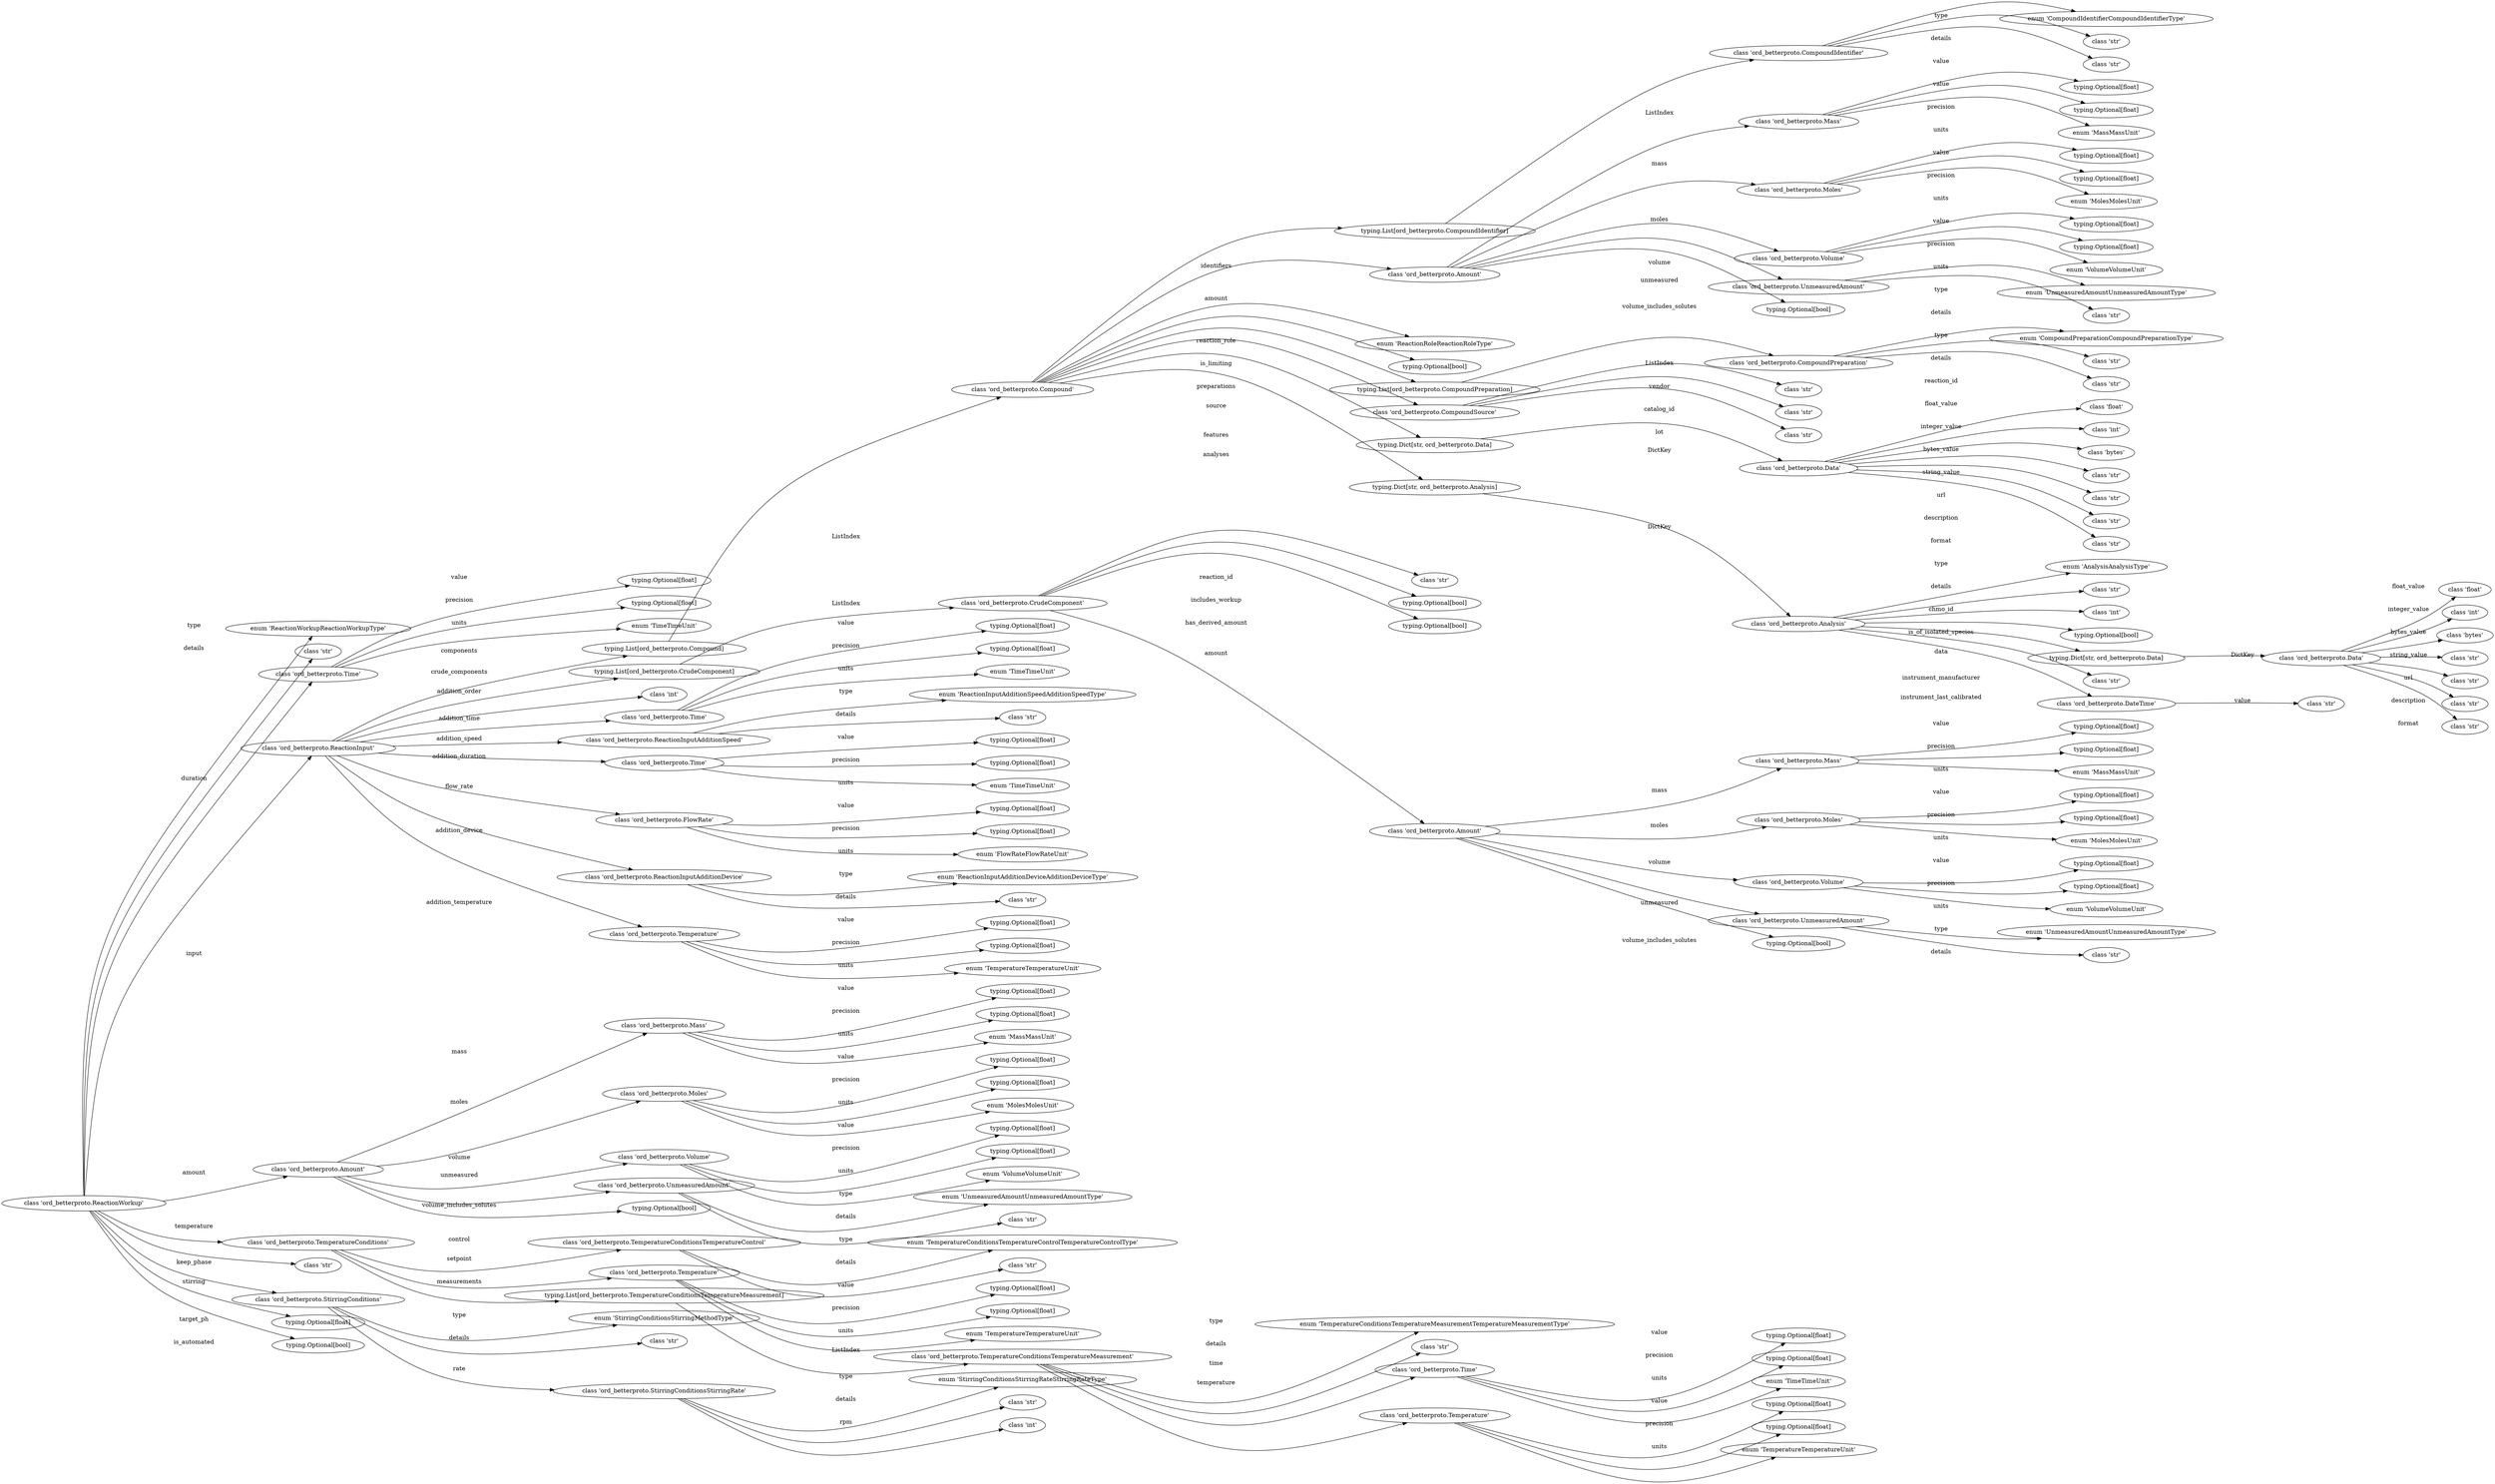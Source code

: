 strict digraph "" {
	graph [rankdir=LR,
		splines=curved
	];
	node [label="\N"];
	"<ROOT>"	[label=<class 'ord_betterproto.ReactionWorkup'>,
		node_class="<class 'ord_betterproto.ReactionWorkup'>",
		node_class_as_string="ord_betterproto.ReactionWorkup",
		node_class_toth="TypeOfTypeHint.OrdMessage",
		type_hint="<class 'ord_betterproto.ReactionWorkup'>"];
	"<ROOT>|type"	[label=<enum 'ReactionWorkupReactionWorkupType'>,
		node_class="<enum 'ReactionWorkupReactionWorkupType'>",
		node_class_as_string="ord_betterproto.ReactionWorkupReactionWorkupType",
		node_class_toth="TypeOfTypeHint.OrdEnum",
		type_hint="<enum 'ReactionWorkupReactionWorkupType'>"];
	"<ROOT>" -> "<ROOT>|type"	[label=type];
	"<ROOT>|details"	[label=<class 'str'>,
		node_class="<class 'str'>",
		node_class_as_string="builtins.str",
		node_class_toth="TypeOfTypeHint.BuiltinLiteral",
		type_hint="<class 'str'>"];
	"<ROOT>" -> "<ROOT>|details"	[label=details];
	"<ROOT>|duration"	[label=<class 'ord_betterproto.Time'>,
		node_class="<class 'ord_betterproto.Time'>",
		node_class_as_string="ord_betterproto.Time",
		node_class_toth="TypeOfTypeHint.OrdMessage",
		type_hint="<class 'ord_betterproto.Time'>"];
	"<ROOT>" -> "<ROOT>|duration"	[label=duration];
	"<ROOT>|input"	[label=<class 'ord_betterproto.ReactionInput'>,
		node_class="<class 'ord_betterproto.ReactionInput'>",
		node_class_as_string="ord_betterproto.ReactionInput",
		node_class_toth="TypeOfTypeHint.OrdMessage",
		type_hint="<class 'ord_betterproto.ReactionInput'>"];
	"<ROOT>" -> "<ROOT>|input"	[label=input];
	"<ROOT>|amount"	[label=<class 'ord_betterproto.Amount'>,
		node_class="<class 'ord_betterproto.Amount'>",
		node_class_as_string="ord_betterproto.Amount",
		node_class_toth="TypeOfTypeHint.OrdMessage",
		type_hint="<class 'ord_betterproto.Amount'>"];
	"<ROOT>" -> "<ROOT>|amount"	[label=amount];
	"<ROOT>|temperature"	[label=<class 'ord_betterproto.TemperatureConditions'>,
		node_class="<class 'ord_betterproto.TemperatureConditions'>",
		node_class_as_string="ord_betterproto.TemperatureConditions",
		node_class_toth="TypeOfTypeHint.OrdMessage",
		type_hint="<class 'ord_betterproto.TemperatureConditions'>"];
	"<ROOT>" -> "<ROOT>|temperature"	[label=temperature];
	"<ROOT>|keep_phase"	[label=<class 'str'>,
		node_class="<class 'str'>",
		node_class_as_string="builtins.str",
		node_class_toth="TypeOfTypeHint.BuiltinLiteral",
		type_hint="<class 'str'>"];
	"<ROOT>" -> "<ROOT>|keep_phase"	[label=keep_phase];
	"<ROOT>|stirring"	[label=<class 'ord_betterproto.StirringConditions'>,
		node_class="<class 'ord_betterproto.StirringConditions'>",
		node_class_as_string="ord_betterproto.StirringConditions",
		node_class_toth="TypeOfTypeHint.OrdMessage",
		type_hint="<class 'ord_betterproto.StirringConditions'>"];
	"<ROOT>" -> "<ROOT>|stirring"	[label=stirring];
	"<ROOT>|target_ph"	[label="typing.Optional[float]",
		node_class="<class 'float'>",
		node_class_as_string="builtins.float",
		node_class_toth="TypeOfTypeHint.OptionalLiteral",
		type_hint="typing.Optional[float]"];
	"<ROOT>" -> "<ROOT>|target_ph"	[label=target_ph];
	"<ROOT>|is_automated"	[label="typing.Optional[bool]",
		node_class="<class 'bool'>",
		node_class_as_string="builtins.bool",
		node_class_toth="TypeOfTypeHint.OptionalLiteral",
		type_hint="typing.Optional[bool]"];
	"<ROOT>" -> "<ROOT>|is_automated"	[label=is_automated];
	"<ROOT>|duration|value"	[label="typing.Optional[float]",
		node_class="<class 'float'>",
		node_class_as_string="builtins.float",
		node_class_toth="TypeOfTypeHint.OptionalLiteral",
		type_hint="typing.Optional[float]"];
	"<ROOT>|duration" -> "<ROOT>|duration|value"	[label=value];
	"<ROOT>|duration|precision"	[label="typing.Optional[float]",
		node_class="<class 'float'>",
		node_class_as_string="builtins.float",
		node_class_toth="TypeOfTypeHint.OptionalLiteral",
		type_hint="typing.Optional[float]"];
	"<ROOT>|duration" -> "<ROOT>|duration|precision"	[label=precision];
	"<ROOT>|duration|units"	[label=<enum 'TimeTimeUnit'>,
		node_class="<enum 'TimeTimeUnit'>",
		node_class_as_string="ord_betterproto.TimeTimeUnit",
		node_class_toth="TypeOfTypeHint.OrdEnum",
		type_hint="<enum 'TimeTimeUnit'>"];
	"<ROOT>|duration" -> "<ROOT>|duration|units"	[label=units];
	"<ROOT>|input|components"	[label="typing.List[ord_betterproto.Compound]",
		node_class="<class 'list'>",
		node_class_as_string="builtins.list",
		node_class_toth="TypeOfTypeHint.ListOrdMessage",
		type_hint="typing.List[ord_betterproto.Compound]"];
	"<ROOT>|input" -> "<ROOT>|input|components"	[label=components];
	"<ROOT>|input|crude_components"	[label="typing.List[ord_betterproto.CrudeComponent]",
		node_class="<class 'list'>",
		node_class_as_string="builtins.list",
		node_class_toth="TypeOfTypeHint.ListOrdMessage",
		type_hint="typing.List[ord_betterproto.CrudeComponent]"];
	"<ROOT>|input" -> "<ROOT>|input|crude_components"	[label=crude_components];
	"<ROOT>|input|addition_order"	[label=<class 'int'>,
		node_class="<class 'int'>",
		node_class_as_string="builtins.int",
		node_class_toth="TypeOfTypeHint.BuiltinLiteral",
		type_hint="<class 'int'>"];
	"<ROOT>|input" -> "<ROOT>|input|addition_order"	[label=addition_order];
	"<ROOT>|input|addition_time"	[label=<class 'ord_betterproto.Time'>,
		node_class="<class 'ord_betterproto.Time'>",
		node_class_as_string="ord_betterproto.Time",
		node_class_toth="TypeOfTypeHint.OrdMessage",
		type_hint="<class 'ord_betterproto.Time'>"];
	"<ROOT>|input" -> "<ROOT>|input|addition_time"	[label=addition_time];
	"<ROOT>|input|addition_speed"	[label=<class 'ord_betterproto.ReactionInputAdditionSpeed'>,
		node_class="<class 'ord_betterproto.ReactionInputAdditionSpeed'>",
		node_class_as_string="ord_betterproto.ReactionInputAdditionSpeed",
		node_class_toth="TypeOfTypeHint.OrdMessage",
		type_hint="<class 'ord_betterproto.ReactionInputAdditionSpeed'>"];
	"<ROOT>|input" -> "<ROOT>|input|addition_speed"	[label=addition_speed];
	"<ROOT>|input|addition_duration"	[label=<class 'ord_betterproto.Time'>,
		node_class="<class 'ord_betterproto.Time'>",
		node_class_as_string="ord_betterproto.Time",
		node_class_toth="TypeOfTypeHint.OrdMessage",
		type_hint="<class 'ord_betterproto.Time'>"];
	"<ROOT>|input" -> "<ROOT>|input|addition_duration"	[label=addition_duration];
	"<ROOT>|input|flow_rate"	[label=<class 'ord_betterproto.FlowRate'>,
		node_class="<class 'ord_betterproto.FlowRate'>",
		node_class_as_string="ord_betterproto.FlowRate",
		node_class_toth="TypeOfTypeHint.OrdMessage",
		type_hint="<class 'ord_betterproto.FlowRate'>"];
	"<ROOT>|input" -> "<ROOT>|input|flow_rate"	[label=flow_rate];
	"<ROOT>|input|addition_device"	[label=<class 'ord_betterproto.ReactionInputAdditionDevice'>,
		node_class="<class 'ord_betterproto.ReactionInputAdditionDevice'>",
		node_class_as_string="ord_betterproto.ReactionInputAdditionDevice",
		node_class_toth="TypeOfTypeHint.OrdMessage",
		type_hint="<class 'ord_betterproto.ReactionInputAdditionDevice'>"];
	"<ROOT>|input" -> "<ROOT>|input|addition_device"	[label=addition_device];
	"<ROOT>|input|addition_temperature"	[label=<class 'ord_betterproto.Temperature'>,
		node_class="<class 'ord_betterproto.Temperature'>",
		node_class_as_string="ord_betterproto.Temperature",
		node_class_toth="TypeOfTypeHint.OrdMessage",
		type_hint="<class 'ord_betterproto.Temperature'>"];
	"<ROOT>|input" -> "<ROOT>|input|addition_temperature"	[label=addition_temperature];
	"<ROOT>|input|components|<ListIndex>"	[label=<class 'ord_betterproto.Compound'>,
		node_class="<class 'ord_betterproto.Compound'>",
		node_class_as_string="ord_betterproto.Compound",
		node_class_toth="TypeOfTypeHint.OrdMessage",
		type_hint="<class 'ord_betterproto.Compound'>"];
	"<ROOT>|input|components" -> "<ROOT>|input|components|<ListIndex>"	[label=<ListIndex>];
	"<ROOT>|input|components|<ListIndex>|identifiers"	[label="typing.List[ord_betterproto.CompoundIdentifier]",
		node_class="<class 'list'>",
		node_class_as_string="builtins.list",
		node_class_toth="TypeOfTypeHint.ListOrdMessage",
		type_hint="typing.List[ord_betterproto.CompoundIdentifier]"];
	"<ROOT>|input|components|<ListIndex>" -> "<ROOT>|input|components|<ListIndex>|identifiers"	[label=identifiers];
	"<ROOT>|input|components|<ListIndex>|amount"	[label=<class 'ord_betterproto.Amount'>,
		node_class="<class 'ord_betterproto.Amount'>",
		node_class_as_string="ord_betterproto.Amount",
		node_class_toth="TypeOfTypeHint.OrdMessage",
		type_hint="<class 'ord_betterproto.Amount'>"];
	"<ROOT>|input|components|<ListIndex>" -> "<ROOT>|input|components|<ListIndex>|amount"	[label=amount];
	"<ROOT>|input|components|<ListIndex>|reaction_role"	[label=<enum 'ReactionRoleReactionRoleType'>,
		node_class="<enum 'ReactionRoleReactionRoleType'>",
		node_class_as_string="ord_betterproto.ReactionRoleReactionRoleType",
		node_class_toth="TypeOfTypeHint.OrdEnum",
		type_hint="<enum 'ReactionRoleReactionRoleType'>"];
	"<ROOT>|input|components|<ListIndex>" -> "<ROOT>|input|components|<ListIndex>|reaction_role"	[label=reaction_role];
	"<ROOT>|input|components|<ListIndex>|is_limiting"	[label="typing.Optional[bool]",
		node_class="<class 'bool'>",
		node_class_as_string="builtins.bool",
		node_class_toth="TypeOfTypeHint.OptionalLiteral",
		type_hint="typing.Optional[bool]"];
	"<ROOT>|input|components|<ListIndex>" -> "<ROOT>|input|components|<ListIndex>|is_limiting"	[label=is_limiting];
	"<ROOT>|input|components|<ListIndex>|preparations"	[label="typing.List[ord_betterproto.CompoundPreparation]",
		node_class="<class 'list'>",
		node_class_as_string="builtins.list",
		node_class_toth="TypeOfTypeHint.ListOrdMessage",
		type_hint="typing.List[ord_betterproto.CompoundPreparation]"];
	"<ROOT>|input|components|<ListIndex>" -> "<ROOT>|input|components|<ListIndex>|preparations"	[label=preparations];
	"<ROOT>|input|components|<ListIndex>|source"	[label=<class 'ord_betterproto.CompoundSource'>,
		node_class="<class 'ord_betterproto.CompoundSource'>",
		node_class_as_string="ord_betterproto.CompoundSource",
		node_class_toth="TypeOfTypeHint.OrdMessage",
		type_hint="<class 'ord_betterproto.CompoundSource'>"];
	"<ROOT>|input|components|<ListIndex>" -> "<ROOT>|input|components|<ListIndex>|source"	[label=source];
	"<ROOT>|input|components|<ListIndex>|features"	[label="typing.Dict[str, ord_betterproto.Data]",
		node_class="<class 'dict'>",
		node_class_as_string="builtins.dict",
		node_class_toth="TypeOfTypeHint.DictOrdMessage",
		type_hint="typing.Dict[str, ord_betterproto.Data]"];
	"<ROOT>|input|components|<ListIndex>" -> "<ROOT>|input|components|<ListIndex>|features"	[label=features];
	"<ROOT>|input|components|<ListIndex>|analyses"	[label="typing.Dict[str, ord_betterproto.Analysis]",
		node_class="<class 'dict'>",
		node_class_as_string="builtins.dict",
		node_class_toth="TypeOfTypeHint.DictOrdMessage",
		type_hint="typing.Dict[str, ord_betterproto.Analysis]"];
	"<ROOT>|input|components|<ListIndex>" -> "<ROOT>|input|components|<ListIndex>|analyses"	[label=analyses];
	"<ROOT>|input|components|<ListIndex>|identifiers|<ListIndex>"	[label=<class 'ord_betterproto.CompoundIdentifier'>,
		node_class="<class 'ord_betterproto.CompoundIdentifier'>",
		node_class_as_string="ord_betterproto.CompoundIdentifier",
		node_class_toth="TypeOfTypeHint.OrdMessage",
		type_hint="<class 'ord_betterproto.CompoundIdentifier'>"];
	"<ROOT>|input|components|<ListIndex>|identifiers" -> "<ROOT>|input|components|<ListIndex>|identifiers|<ListIndex>"	[label=<ListIndex>];
	"<ROOT>|input|components|<ListIndex>|identifiers|<ListIndex>|type"	[label=<enum 'CompoundIdentifierCompoundIdentifierType'>,
		node_class="<enum 'CompoundIdentifierCompoundIdentifierType'>",
		node_class_as_string="ord_betterproto.CompoundIdentifierCompoundIdentifierType",
		node_class_toth="TypeOfTypeHint.OrdEnum",
		type_hint="<enum 'CompoundIdentifierCompoundIdentifierType'>"];
	"<ROOT>|input|components|<ListIndex>|identifiers|<ListIndex>" -> "<ROOT>|input|components|<ListIndex>|identifiers|<ListIndex>|type"	[label=type];
	"<ROOT>|input|components|<ListIndex>|identifiers|<ListIndex>|details"	[label=<class 'str'>,
		node_class="<class 'str'>",
		node_class_as_string="builtins.str",
		node_class_toth="TypeOfTypeHint.BuiltinLiteral",
		type_hint="<class 'str'>"];
	"<ROOT>|input|components|<ListIndex>|identifiers|<ListIndex>" -> "<ROOT>|input|components|<ListIndex>|identifiers|<ListIndex>|details"	[label=details];
	"<ROOT>|input|components|<ListIndex>|identifiers|<ListIndex>|value"	[label=<class 'str'>,
		node_class="<class 'str'>",
		node_class_as_string="builtins.str",
		node_class_toth="TypeOfTypeHint.BuiltinLiteral",
		type_hint="<class 'str'>"];
	"<ROOT>|input|components|<ListIndex>|identifiers|<ListIndex>" -> "<ROOT>|input|components|<ListIndex>|identifiers|<ListIndex>|value"	[label=value];
	"<ROOT>|input|components|<ListIndex>|amount|mass"	[label=<class 'ord_betterproto.Mass'>,
		node_class="<class 'ord_betterproto.Mass'>",
		node_class_as_string="ord_betterproto.Mass",
		node_class_toth="TypeOfTypeHint.OrdMessage",
		type_hint="<class 'ord_betterproto.Mass'>"];
	"<ROOT>|input|components|<ListIndex>|amount" -> "<ROOT>|input|components|<ListIndex>|amount|mass"	[label=mass];
	"<ROOT>|input|components|<ListIndex>|amount|moles"	[label=<class 'ord_betterproto.Moles'>,
		node_class="<class 'ord_betterproto.Moles'>",
		node_class_as_string="ord_betterproto.Moles",
		node_class_toth="TypeOfTypeHint.OrdMessage",
		type_hint="<class 'ord_betterproto.Moles'>"];
	"<ROOT>|input|components|<ListIndex>|amount" -> "<ROOT>|input|components|<ListIndex>|amount|moles"	[label=moles];
	"<ROOT>|input|components|<ListIndex>|amount|volume"	[label=<class 'ord_betterproto.Volume'>,
		node_class="<class 'ord_betterproto.Volume'>",
		node_class_as_string="ord_betterproto.Volume",
		node_class_toth="TypeOfTypeHint.OrdMessage",
		type_hint="<class 'ord_betterproto.Volume'>"];
	"<ROOT>|input|components|<ListIndex>|amount" -> "<ROOT>|input|components|<ListIndex>|amount|volume"	[label=volume];
	"<ROOT>|input|components|<ListIndex>|amount|unmeasured"	[label=<class 'ord_betterproto.UnmeasuredAmount'>,
		node_class="<class 'ord_betterproto.UnmeasuredAmount'>",
		node_class_as_string="ord_betterproto.UnmeasuredAmount",
		node_class_toth="TypeOfTypeHint.OrdMessage",
		type_hint="<class 'ord_betterproto.UnmeasuredAmount'>"];
	"<ROOT>|input|components|<ListIndex>|amount" -> "<ROOT>|input|components|<ListIndex>|amount|unmeasured"	[label=unmeasured];
	"<ROOT>|input|components|<ListIndex>|amount|volume_includes_solutes"	[label="typing.Optional[bool]",
		node_class="<class 'bool'>",
		node_class_as_string="builtins.bool",
		node_class_toth="TypeOfTypeHint.OptionalLiteral",
		type_hint="typing.Optional[bool]"];
	"<ROOT>|input|components|<ListIndex>|amount" -> "<ROOT>|input|components|<ListIndex>|amount|volume_includes_solutes"	[label=volume_includes_solutes];
	"<ROOT>|input|components|<ListIndex>|amount|mass|value"	[label="typing.Optional[float]",
		node_class="<class 'float'>",
		node_class_as_string="builtins.float",
		node_class_toth="TypeOfTypeHint.OptionalLiteral",
		type_hint="typing.Optional[float]"];
	"<ROOT>|input|components|<ListIndex>|amount|mass" -> "<ROOT>|input|components|<ListIndex>|amount|mass|value"	[label=value];
	"<ROOT>|input|components|<ListIndex>|amount|mass|precision"	[label="typing.Optional[float]",
		node_class="<class 'float'>",
		node_class_as_string="builtins.float",
		node_class_toth="TypeOfTypeHint.OptionalLiteral",
		type_hint="typing.Optional[float]"];
	"<ROOT>|input|components|<ListIndex>|amount|mass" -> "<ROOT>|input|components|<ListIndex>|amount|mass|precision"	[label=precision];
	"<ROOT>|input|components|<ListIndex>|amount|mass|units"	[label=<enum 'MassMassUnit'>,
		node_class="<enum 'MassMassUnit'>",
		node_class_as_string="ord_betterproto.MassMassUnit",
		node_class_toth="TypeOfTypeHint.OrdEnum",
		type_hint="<enum 'MassMassUnit'>"];
	"<ROOT>|input|components|<ListIndex>|amount|mass" -> "<ROOT>|input|components|<ListIndex>|amount|mass|units"	[label=units];
	"<ROOT>|input|components|<ListIndex>|amount|moles|value"	[label="typing.Optional[float]",
		node_class="<class 'float'>",
		node_class_as_string="builtins.float",
		node_class_toth="TypeOfTypeHint.OptionalLiteral",
		type_hint="typing.Optional[float]"];
	"<ROOT>|input|components|<ListIndex>|amount|moles" -> "<ROOT>|input|components|<ListIndex>|amount|moles|value"	[label=value];
	"<ROOT>|input|components|<ListIndex>|amount|moles|precision"	[label="typing.Optional[float]",
		node_class="<class 'float'>",
		node_class_as_string="builtins.float",
		node_class_toth="TypeOfTypeHint.OptionalLiteral",
		type_hint="typing.Optional[float]"];
	"<ROOT>|input|components|<ListIndex>|amount|moles" -> "<ROOT>|input|components|<ListIndex>|amount|moles|precision"	[label=precision];
	"<ROOT>|input|components|<ListIndex>|amount|moles|units"	[label=<enum 'MolesMolesUnit'>,
		node_class="<enum 'MolesMolesUnit'>",
		node_class_as_string="ord_betterproto.MolesMolesUnit",
		node_class_toth="TypeOfTypeHint.OrdEnum",
		type_hint="<enum 'MolesMolesUnit'>"];
	"<ROOT>|input|components|<ListIndex>|amount|moles" -> "<ROOT>|input|components|<ListIndex>|amount|moles|units"	[label=units];
	"<ROOT>|input|components|<ListIndex>|amount|volume|value"	[label="typing.Optional[float]",
		node_class="<class 'float'>",
		node_class_as_string="builtins.float",
		node_class_toth="TypeOfTypeHint.OptionalLiteral",
		type_hint="typing.Optional[float]"];
	"<ROOT>|input|components|<ListIndex>|amount|volume" -> "<ROOT>|input|components|<ListIndex>|amount|volume|value"	[label=value];
	"<ROOT>|input|components|<ListIndex>|amount|volume|precision"	[label="typing.Optional[float]",
		node_class="<class 'float'>",
		node_class_as_string="builtins.float",
		node_class_toth="TypeOfTypeHint.OptionalLiteral",
		type_hint="typing.Optional[float]"];
	"<ROOT>|input|components|<ListIndex>|amount|volume" -> "<ROOT>|input|components|<ListIndex>|amount|volume|precision"	[label=precision];
	"<ROOT>|input|components|<ListIndex>|amount|volume|units"	[label=<enum 'VolumeVolumeUnit'>,
		node_class="<enum 'VolumeVolumeUnit'>",
		node_class_as_string="ord_betterproto.VolumeVolumeUnit",
		node_class_toth="TypeOfTypeHint.OrdEnum",
		type_hint="<enum 'VolumeVolumeUnit'>"];
	"<ROOT>|input|components|<ListIndex>|amount|volume" -> "<ROOT>|input|components|<ListIndex>|amount|volume|units"	[label=units];
	"<ROOT>|input|components|<ListIndex>|amount|unmeasured|type"	[label=<enum 'UnmeasuredAmountUnmeasuredAmountType'>,
		node_class="<enum 'UnmeasuredAmountUnmeasuredAmountType'>",
		node_class_as_string="ord_betterproto.UnmeasuredAmountUnmeasuredAmountType",
		node_class_toth="TypeOfTypeHint.OrdEnum",
		type_hint="<enum 'UnmeasuredAmountUnmeasuredAmountType'>"];
	"<ROOT>|input|components|<ListIndex>|amount|unmeasured" -> "<ROOT>|input|components|<ListIndex>|amount|unmeasured|type"	[label=type];
	"<ROOT>|input|components|<ListIndex>|amount|unmeasured|details"	[label=<class 'str'>,
		node_class="<class 'str'>",
		node_class_as_string="builtins.str",
		node_class_toth="TypeOfTypeHint.BuiltinLiteral",
		type_hint="<class 'str'>"];
	"<ROOT>|input|components|<ListIndex>|amount|unmeasured" -> "<ROOT>|input|components|<ListIndex>|amount|unmeasured|details"	[label=details];
	"<ROOT>|input|components|<ListIndex>|preparations|<ListIndex>"	[label=<class 'ord_betterproto.CompoundPreparation'>,
		node_class="<class 'ord_betterproto.CompoundPreparation'>",
		node_class_as_string="ord_betterproto.CompoundPreparation",
		node_class_toth="TypeOfTypeHint.OrdMessage",
		type_hint="<class 'ord_betterproto.CompoundPreparation'>"];
	"<ROOT>|input|components|<ListIndex>|preparations" -> "<ROOT>|input|components|<ListIndex>|preparations|<ListIndex>"	[label=<ListIndex>];
	"<ROOT>|input|components|<ListIndex>|preparations|<ListIndex>|type"	[label=<enum 'CompoundPreparationCompoundPreparationType'>,
		node_class="<enum 'CompoundPreparationCompoundPreparationType'>",
		node_class_as_string="ord_betterproto.CompoundPreparationCompoundPreparationType",
		node_class_toth="TypeOfTypeHint.OrdEnum",
		type_hint="<enum 'CompoundPreparationCompoundPreparationType'>"];
	"<ROOT>|input|components|<ListIndex>|preparations|<ListIndex>" -> "<ROOT>|input|components|<ListIndex>|preparations|<ListIndex>|type"	[label=type];
	"<ROOT>|input|components|<ListIndex>|preparations|<ListIndex>|details"	[label=<class 'str'>,
		node_class="<class 'str'>",
		node_class_as_string="builtins.str",
		node_class_toth="TypeOfTypeHint.BuiltinLiteral",
		type_hint="<class 'str'>"];
	"<ROOT>|input|components|<ListIndex>|preparations|<ListIndex>" -> "<ROOT>|input|components|<ListIndex>|preparations|<ListIndex>|details"	[label=details];
	"<ROOT>|input|components|<ListIndex>|preparations|<ListIndex>|reaction_id"	[label=<class 'str'>,
		node_class="<class 'str'>",
		node_class_as_string="builtins.str",
		node_class_toth="TypeOfTypeHint.BuiltinLiteral",
		type_hint="<class 'str'>"];
	"<ROOT>|input|components|<ListIndex>|preparations|<ListIndex>" -> "<ROOT>|input|components|<ListIndex>|preparations|<ListIndex>|reaction_id"	[label=reaction_id];
	"<ROOT>|input|components|<ListIndex>|source|vendor"	[label=<class 'str'>,
		node_class="<class 'str'>",
		node_class_as_string="builtins.str",
		node_class_toth="TypeOfTypeHint.BuiltinLiteral",
		type_hint="<class 'str'>"];
	"<ROOT>|input|components|<ListIndex>|source" -> "<ROOT>|input|components|<ListIndex>|source|vendor"	[label=vendor];
	"<ROOT>|input|components|<ListIndex>|source|catalog_id"	[label=<class 'str'>,
		node_class="<class 'str'>",
		node_class_as_string="builtins.str",
		node_class_toth="TypeOfTypeHint.BuiltinLiteral",
		type_hint="<class 'str'>"];
	"<ROOT>|input|components|<ListIndex>|source" -> "<ROOT>|input|components|<ListIndex>|source|catalog_id"	[label=catalog_id];
	"<ROOT>|input|components|<ListIndex>|source|lot"	[label=<class 'str'>,
		node_class="<class 'str'>",
		node_class_as_string="builtins.str",
		node_class_toth="TypeOfTypeHint.BuiltinLiteral",
		type_hint="<class 'str'>"];
	"<ROOT>|input|components|<ListIndex>|source" -> "<ROOT>|input|components|<ListIndex>|source|lot"	[label=lot];
	"<ROOT>|input|components|<ListIndex>|features|<DictKey>"	[label=<class 'ord_betterproto.Data'>,
		node_class="<class 'ord_betterproto.Data'>",
		node_class_as_string="ord_betterproto.Data",
		node_class_toth="TypeOfTypeHint.OrdMessage",
		type_hint="<class 'ord_betterproto.Data'>"];
	"<ROOT>|input|components|<ListIndex>|features" -> "<ROOT>|input|components|<ListIndex>|features|<DictKey>"	[label=<DictKey>];
	"<ROOT>|input|components|<ListIndex>|features|<DictKey>|float_value"	[label=<class 'float'>,
		node_class="<class 'float'>",
		node_class_as_string="builtins.float",
		node_class_toth="TypeOfTypeHint.BuiltinLiteral",
		type_hint="<class 'float'>"];
	"<ROOT>|input|components|<ListIndex>|features|<DictKey>" -> "<ROOT>|input|components|<ListIndex>|features|<DictKey>|float_value"	[label=float_value];
	"<ROOT>|input|components|<ListIndex>|features|<DictKey>|integer_value"	[label=<class 'int'>,
		node_class="<class 'int'>",
		node_class_as_string="builtins.int",
		node_class_toth="TypeOfTypeHint.BuiltinLiteral",
		type_hint="<class 'int'>"];
	"<ROOT>|input|components|<ListIndex>|features|<DictKey>" -> "<ROOT>|input|components|<ListIndex>|features|<DictKey>|integer_value"	[label=integer_value];
	"<ROOT>|input|components|<ListIndex>|features|<DictKey>|bytes_value"	[label=<class 'bytes'>,
		node_class="<class 'bytes'>",
		node_class_as_string="builtins.bytes",
		node_class_toth="TypeOfTypeHint.BuiltinLiteral",
		type_hint="<class 'bytes'>"];
	"<ROOT>|input|components|<ListIndex>|features|<DictKey>" -> "<ROOT>|input|components|<ListIndex>|features|<DictKey>|bytes_value"	[label=bytes_value];
	"<ROOT>|input|components|<ListIndex>|features|<DictKey>|string_value"	[label=<class 'str'>,
		node_class="<class 'str'>",
		node_class_as_string="builtins.str",
		node_class_toth="TypeOfTypeHint.BuiltinLiteral",
		type_hint="<class 'str'>"];
	"<ROOT>|input|components|<ListIndex>|features|<DictKey>" -> "<ROOT>|input|components|<ListIndex>|features|<DictKey>|string_value"	[label=string_value];
	"<ROOT>|input|components|<ListIndex>|features|<DictKey>|url"	[label=<class 'str'>,
		node_class="<class 'str'>",
		node_class_as_string="builtins.str",
		node_class_toth="TypeOfTypeHint.BuiltinLiteral",
		type_hint="<class 'str'>"];
	"<ROOT>|input|components|<ListIndex>|features|<DictKey>" -> "<ROOT>|input|components|<ListIndex>|features|<DictKey>|url"	[label=url];
	"<ROOT>|input|components|<ListIndex>|features|<DictKey>|description"	[label=<class 'str'>,
		node_class="<class 'str'>",
		node_class_as_string="builtins.str",
		node_class_toth="TypeOfTypeHint.BuiltinLiteral",
		type_hint="<class 'str'>"];
	"<ROOT>|input|components|<ListIndex>|features|<DictKey>" -> "<ROOT>|input|components|<ListIndex>|features|<DictKey>|description"	[label=description];
	"<ROOT>|input|components|<ListIndex>|features|<DictKey>|format"	[label=<class 'str'>,
		node_class="<class 'str'>",
		node_class_as_string="builtins.str",
		node_class_toth="TypeOfTypeHint.BuiltinLiteral",
		type_hint="<class 'str'>"];
	"<ROOT>|input|components|<ListIndex>|features|<DictKey>" -> "<ROOT>|input|components|<ListIndex>|features|<DictKey>|format"	[label=format];
	"<ROOT>|input|components|<ListIndex>|analyses|<DictKey>"	[label=<class 'ord_betterproto.Analysis'>,
		node_class="<class 'ord_betterproto.Analysis'>",
		node_class_as_string="ord_betterproto.Analysis",
		node_class_toth="TypeOfTypeHint.OrdMessage",
		type_hint="<class 'ord_betterproto.Analysis'>"];
	"<ROOT>|input|components|<ListIndex>|analyses" -> "<ROOT>|input|components|<ListIndex>|analyses|<DictKey>"	[label=<DictKey>];
	"<ROOT>|input|components|<ListIndex>|analyses|<DictKey>|type"	[label=<enum 'AnalysisAnalysisType'>,
		node_class="<enum 'AnalysisAnalysisType'>",
		node_class_as_string="ord_betterproto.AnalysisAnalysisType",
		node_class_toth="TypeOfTypeHint.OrdEnum",
		type_hint="<enum 'AnalysisAnalysisType'>"];
	"<ROOT>|input|components|<ListIndex>|analyses|<DictKey>" -> "<ROOT>|input|components|<ListIndex>|analyses|<DictKey>|type"	[label=type];
	"<ROOT>|input|components|<ListIndex>|analyses|<DictKey>|details"	[label=<class 'str'>,
		node_class="<class 'str'>",
		node_class_as_string="builtins.str",
		node_class_toth="TypeOfTypeHint.BuiltinLiteral",
		type_hint="<class 'str'>"];
	"<ROOT>|input|components|<ListIndex>|analyses|<DictKey>" -> "<ROOT>|input|components|<ListIndex>|analyses|<DictKey>|details"	[label=details];
	"<ROOT>|input|components|<ListIndex>|analyses|<DictKey>|chmo_id"	[label=<class 'int'>,
		node_class="<class 'int'>",
		node_class_as_string="builtins.int",
		node_class_toth="TypeOfTypeHint.BuiltinLiteral",
		type_hint="<class 'int'>"];
	"<ROOT>|input|components|<ListIndex>|analyses|<DictKey>" -> "<ROOT>|input|components|<ListIndex>|analyses|<DictKey>|chmo_id"	[label=chmo_id];
	"<ROOT>|input|components|<ListIndex>|analyses|<DictKey>|is_of_isolated_species"	[label="typing.Optional[bool]",
		node_class="<class 'bool'>",
		node_class_as_string="builtins.bool",
		node_class_toth="TypeOfTypeHint.OptionalLiteral",
		type_hint="typing.Optional[bool]"];
	"<ROOT>|input|components|<ListIndex>|analyses|<DictKey>" -> "<ROOT>|input|components|<ListIndex>|analyses|<DictKey>|is_of_isolated_species"	[label=is_of_isolated_species];
	"<ROOT>|input|components|<ListIndex>|analyses|<DictKey>|data"	[label="typing.Dict[str, ord_betterproto.Data]",
		node_class="<class 'dict'>",
		node_class_as_string="builtins.dict",
		node_class_toth="TypeOfTypeHint.DictOrdMessage",
		type_hint="typing.Dict[str, ord_betterproto.Data]"];
	"<ROOT>|input|components|<ListIndex>|analyses|<DictKey>" -> "<ROOT>|input|components|<ListIndex>|analyses|<DictKey>|data"	[label=data];
	"<ROOT>|input|components|<ListIndex>|analyses|<DictKey>|instrument_manufacturer"	[label=<class 'str'>,
		node_class="<class 'str'>",
		node_class_as_string="builtins.str",
		node_class_toth="TypeOfTypeHint.BuiltinLiteral",
		type_hint="<class 'str'>"];
	"<ROOT>|input|components|<ListIndex>|analyses|<DictKey>" -> "<ROOT>|input|components|<ListIndex>|analyses|<DictKey>|instrument_manufacturer"	[label=instrument_manufacturer];
	"<ROOT>|input|components|<ListIndex>|analyses|<DictKey>|instrument_last_calibrated"	[label=<class 'ord_betterproto.DateTime'>,
		node_class="<class 'ord_betterproto.DateTime'>",
		node_class_as_string="ord_betterproto.DateTime",
		node_class_toth="TypeOfTypeHint.OrdMessage",
		type_hint="<class 'ord_betterproto.DateTime'>"];
	"<ROOT>|input|components|<ListIndex>|analyses|<DictKey>" -> "<ROOT>|input|components|<ListIndex>|analyses|<DictKey>|instrument_last_calibrated"	[label=instrument_last_calibrated];
	"<ROOT>|input|components|<ListIndex>|analyses|<DictKey>|data|<DictKey>"	[label=<class 'ord_betterproto.Data'>,
		node_class="<class 'ord_betterproto.Data'>",
		node_class_as_string="ord_betterproto.Data",
		node_class_toth="TypeOfTypeHint.OrdMessage",
		type_hint="<class 'ord_betterproto.Data'>"];
	"<ROOT>|input|components|<ListIndex>|analyses|<DictKey>|data" -> "<ROOT>|input|components|<ListIndex>|analyses|<DictKey>|data|<DictKey>"	[label=<DictKey>];
	"<ROOT>|input|components|<ListIndex>|analyses|<DictKey>|data|<DictKey>|float_value"	[label=<class 'float'>,
		node_class="<class 'float'>",
		node_class_as_string="builtins.float",
		node_class_toth="TypeOfTypeHint.BuiltinLiteral",
		type_hint="<class 'float'>"];
	"<ROOT>|input|components|<ListIndex>|analyses|<DictKey>|data|<DictKey>" -> "<ROOT>|input|components|<ListIndex>|analyses|<DictKey>|data|<DictKey>|float_value"	[label=float_value];
	"<ROOT>|input|components|<ListIndex>|analyses|<DictKey>|data|<DictKey>|integer_value"	[label=<class 'int'>,
		node_class="<class 'int'>",
		node_class_as_string="builtins.int",
		node_class_toth="TypeOfTypeHint.BuiltinLiteral",
		type_hint="<class 'int'>"];
	"<ROOT>|input|components|<ListIndex>|analyses|<DictKey>|data|<DictKey>" -> "<ROOT>|input|components|<ListIndex>|analyses|<DictKey>|data|<DictKey>|integer_value"	[label=integer_value];
	"<ROOT>|input|components|<ListIndex>|analyses|<DictKey>|data|<DictKey>|bytes_value"	[label=<class 'bytes'>,
		node_class="<class 'bytes'>",
		node_class_as_string="builtins.bytes",
		node_class_toth="TypeOfTypeHint.BuiltinLiteral",
		type_hint="<class 'bytes'>"];
	"<ROOT>|input|components|<ListIndex>|analyses|<DictKey>|data|<DictKey>" -> "<ROOT>|input|components|<ListIndex>|analyses|<DictKey>|data|<DictKey>|bytes_value"	[label=bytes_value];
	"<ROOT>|input|components|<ListIndex>|analyses|<DictKey>|data|<DictKey>|string_value"	[label=<class 'str'>,
		node_class="<class 'str'>",
		node_class_as_string="builtins.str",
		node_class_toth="TypeOfTypeHint.BuiltinLiteral",
		type_hint="<class 'str'>"];
	"<ROOT>|input|components|<ListIndex>|analyses|<DictKey>|data|<DictKey>" -> "<ROOT>|input|components|<ListIndex>|analyses|<DictKey>|data|<DictKey>|string_value"	[label=string_value];
	"<ROOT>|input|components|<ListIndex>|analyses|<DictKey>|data|<DictKey>|url"	[label=<class 'str'>,
		node_class="<class 'str'>",
		node_class_as_string="builtins.str",
		node_class_toth="TypeOfTypeHint.BuiltinLiteral",
		type_hint="<class 'str'>"];
	"<ROOT>|input|components|<ListIndex>|analyses|<DictKey>|data|<DictKey>" -> "<ROOT>|input|components|<ListIndex>|analyses|<DictKey>|data|<DictKey>|url"	[label=url];
	"<ROOT>|input|components|<ListIndex>|analyses|<DictKey>|data|<DictKey>|description"	[label=<class 'str'>,
		node_class="<class 'str'>",
		node_class_as_string="builtins.str",
		node_class_toth="TypeOfTypeHint.BuiltinLiteral",
		type_hint="<class 'str'>"];
	"<ROOT>|input|components|<ListIndex>|analyses|<DictKey>|data|<DictKey>" -> "<ROOT>|input|components|<ListIndex>|analyses|<DictKey>|data|<DictKey>|description"	[label=description];
	"<ROOT>|input|components|<ListIndex>|analyses|<DictKey>|data|<DictKey>|format"	[label=<class 'str'>,
		node_class="<class 'str'>",
		node_class_as_string="builtins.str",
		node_class_toth="TypeOfTypeHint.BuiltinLiteral",
		type_hint="<class 'str'>"];
	"<ROOT>|input|components|<ListIndex>|analyses|<DictKey>|data|<DictKey>" -> "<ROOT>|input|components|<ListIndex>|analyses|<DictKey>|data|<DictKey>|format"	[label=format];
	"<ROOT>|input|components|<ListIndex>|analyses|<DictKey>|instrument_last_calibrated|value"	[label=<class 'str'>,
		node_class="<class 'str'>",
		node_class_as_string="builtins.str",
		node_class_toth="TypeOfTypeHint.BuiltinLiteral",
		type_hint="<class 'str'>"];
	"<ROOT>|input|components|<ListIndex>|analyses|<DictKey>|instrument_last_calibrated" -> "<ROOT>|input|components|<ListIndex>|analyses|<DictKey>|instrument_last_calibrated|value"	[label=value];
	"<ROOT>|input|crude_components|<ListIndex>"	[label=<class 'ord_betterproto.CrudeComponent'>,
		node_class="<class 'ord_betterproto.CrudeComponent'>",
		node_class_as_string="ord_betterproto.CrudeComponent",
		node_class_toth="TypeOfTypeHint.OrdMessage",
		type_hint="<class 'ord_betterproto.CrudeComponent'>"];
	"<ROOT>|input|crude_components" -> "<ROOT>|input|crude_components|<ListIndex>"	[label=<ListIndex>];
	"<ROOT>|input|crude_components|<ListIndex>|reaction_id"	[label=<class 'str'>,
		node_class="<class 'str'>",
		node_class_as_string="builtins.str",
		node_class_toth="TypeOfTypeHint.BuiltinLiteral",
		type_hint="<class 'str'>"];
	"<ROOT>|input|crude_components|<ListIndex>" -> "<ROOT>|input|crude_components|<ListIndex>|reaction_id"	[label=reaction_id];
	"<ROOT>|input|crude_components|<ListIndex>|includes_workup"	[label="typing.Optional[bool]",
		node_class="<class 'bool'>",
		node_class_as_string="builtins.bool",
		node_class_toth="TypeOfTypeHint.OptionalLiteral",
		type_hint="typing.Optional[bool]"];
	"<ROOT>|input|crude_components|<ListIndex>" -> "<ROOT>|input|crude_components|<ListIndex>|includes_workup"	[label=includes_workup];
	"<ROOT>|input|crude_components|<ListIndex>|has_derived_amount"	[label="typing.Optional[bool]",
		node_class="<class 'bool'>",
		node_class_as_string="builtins.bool",
		node_class_toth="TypeOfTypeHint.OptionalLiteral",
		type_hint="typing.Optional[bool]"];
	"<ROOT>|input|crude_components|<ListIndex>" -> "<ROOT>|input|crude_components|<ListIndex>|has_derived_amount"	[label=has_derived_amount];
	"<ROOT>|input|crude_components|<ListIndex>|amount"	[label=<class 'ord_betterproto.Amount'>,
		node_class="<class 'ord_betterproto.Amount'>",
		node_class_as_string="ord_betterproto.Amount",
		node_class_toth="TypeOfTypeHint.OrdMessage",
		type_hint="<class 'ord_betterproto.Amount'>"];
	"<ROOT>|input|crude_components|<ListIndex>" -> "<ROOT>|input|crude_components|<ListIndex>|amount"	[label=amount];
	"<ROOT>|input|crude_components|<ListIndex>|amount|mass"	[label=<class 'ord_betterproto.Mass'>,
		node_class="<class 'ord_betterproto.Mass'>",
		node_class_as_string="ord_betterproto.Mass",
		node_class_toth="TypeOfTypeHint.OrdMessage",
		type_hint="<class 'ord_betterproto.Mass'>"];
	"<ROOT>|input|crude_components|<ListIndex>|amount" -> "<ROOT>|input|crude_components|<ListIndex>|amount|mass"	[label=mass];
	"<ROOT>|input|crude_components|<ListIndex>|amount|moles"	[label=<class 'ord_betterproto.Moles'>,
		node_class="<class 'ord_betterproto.Moles'>",
		node_class_as_string="ord_betterproto.Moles",
		node_class_toth="TypeOfTypeHint.OrdMessage",
		type_hint="<class 'ord_betterproto.Moles'>"];
	"<ROOT>|input|crude_components|<ListIndex>|amount" -> "<ROOT>|input|crude_components|<ListIndex>|amount|moles"	[label=moles];
	"<ROOT>|input|crude_components|<ListIndex>|amount|volume"	[label=<class 'ord_betterproto.Volume'>,
		node_class="<class 'ord_betterproto.Volume'>",
		node_class_as_string="ord_betterproto.Volume",
		node_class_toth="TypeOfTypeHint.OrdMessage",
		type_hint="<class 'ord_betterproto.Volume'>"];
	"<ROOT>|input|crude_components|<ListIndex>|amount" -> "<ROOT>|input|crude_components|<ListIndex>|amount|volume"	[label=volume];
	"<ROOT>|input|crude_components|<ListIndex>|amount|unmeasured"	[label=<class 'ord_betterproto.UnmeasuredAmount'>,
		node_class="<class 'ord_betterproto.UnmeasuredAmount'>",
		node_class_as_string="ord_betterproto.UnmeasuredAmount",
		node_class_toth="TypeOfTypeHint.OrdMessage",
		type_hint="<class 'ord_betterproto.UnmeasuredAmount'>"];
	"<ROOT>|input|crude_components|<ListIndex>|amount" -> "<ROOT>|input|crude_components|<ListIndex>|amount|unmeasured"	[label=unmeasured];
	"<ROOT>|input|crude_components|<ListIndex>|amount|volume_includes_solutes"	[label="typing.Optional[bool]",
		node_class="<class 'bool'>",
		node_class_as_string="builtins.bool",
		node_class_toth="TypeOfTypeHint.OptionalLiteral",
		type_hint="typing.Optional[bool]"];
	"<ROOT>|input|crude_components|<ListIndex>|amount" -> "<ROOT>|input|crude_components|<ListIndex>|amount|volume_includes_solutes"	[label=volume_includes_solutes];
	"<ROOT>|input|crude_components|<ListIndex>|amount|mass|value"	[label="typing.Optional[float]",
		node_class="<class 'float'>",
		node_class_as_string="builtins.float",
		node_class_toth="TypeOfTypeHint.OptionalLiteral",
		type_hint="typing.Optional[float]"];
	"<ROOT>|input|crude_components|<ListIndex>|amount|mass" -> "<ROOT>|input|crude_components|<ListIndex>|amount|mass|value"	[label=value];
	"<ROOT>|input|crude_components|<ListIndex>|amount|mass|precision"	[label="typing.Optional[float]",
		node_class="<class 'float'>",
		node_class_as_string="builtins.float",
		node_class_toth="TypeOfTypeHint.OptionalLiteral",
		type_hint="typing.Optional[float]"];
	"<ROOT>|input|crude_components|<ListIndex>|amount|mass" -> "<ROOT>|input|crude_components|<ListIndex>|amount|mass|precision"	[label=precision];
	"<ROOT>|input|crude_components|<ListIndex>|amount|mass|units"	[label=<enum 'MassMassUnit'>,
		node_class="<enum 'MassMassUnit'>",
		node_class_as_string="ord_betterproto.MassMassUnit",
		node_class_toth="TypeOfTypeHint.OrdEnum",
		type_hint="<enum 'MassMassUnit'>"];
	"<ROOT>|input|crude_components|<ListIndex>|amount|mass" -> "<ROOT>|input|crude_components|<ListIndex>|amount|mass|units"	[label=units];
	"<ROOT>|input|crude_components|<ListIndex>|amount|moles|value"	[label="typing.Optional[float]",
		node_class="<class 'float'>",
		node_class_as_string="builtins.float",
		node_class_toth="TypeOfTypeHint.OptionalLiteral",
		type_hint="typing.Optional[float]"];
	"<ROOT>|input|crude_components|<ListIndex>|amount|moles" -> "<ROOT>|input|crude_components|<ListIndex>|amount|moles|value"	[label=value];
	"<ROOT>|input|crude_components|<ListIndex>|amount|moles|precision"	[label="typing.Optional[float]",
		node_class="<class 'float'>",
		node_class_as_string="builtins.float",
		node_class_toth="TypeOfTypeHint.OptionalLiteral",
		type_hint="typing.Optional[float]"];
	"<ROOT>|input|crude_components|<ListIndex>|amount|moles" -> "<ROOT>|input|crude_components|<ListIndex>|amount|moles|precision"	[label=precision];
	"<ROOT>|input|crude_components|<ListIndex>|amount|moles|units"	[label=<enum 'MolesMolesUnit'>,
		node_class="<enum 'MolesMolesUnit'>",
		node_class_as_string="ord_betterproto.MolesMolesUnit",
		node_class_toth="TypeOfTypeHint.OrdEnum",
		type_hint="<enum 'MolesMolesUnit'>"];
	"<ROOT>|input|crude_components|<ListIndex>|amount|moles" -> "<ROOT>|input|crude_components|<ListIndex>|amount|moles|units"	[label=units];
	"<ROOT>|input|crude_components|<ListIndex>|amount|volume|value"	[label="typing.Optional[float]",
		node_class="<class 'float'>",
		node_class_as_string="builtins.float",
		node_class_toth="TypeOfTypeHint.OptionalLiteral",
		type_hint="typing.Optional[float]"];
	"<ROOT>|input|crude_components|<ListIndex>|amount|volume" -> "<ROOT>|input|crude_components|<ListIndex>|amount|volume|value"	[label=value];
	"<ROOT>|input|crude_components|<ListIndex>|amount|volume|precision"	[label="typing.Optional[float]",
		node_class="<class 'float'>",
		node_class_as_string="builtins.float",
		node_class_toth="TypeOfTypeHint.OptionalLiteral",
		type_hint="typing.Optional[float]"];
	"<ROOT>|input|crude_components|<ListIndex>|amount|volume" -> "<ROOT>|input|crude_components|<ListIndex>|amount|volume|precision"	[label=precision];
	"<ROOT>|input|crude_components|<ListIndex>|amount|volume|units"	[label=<enum 'VolumeVolumeUnit'>,
		node_class="<enum 'VolumeVolumeUnit'>",
		node_class_as_string="ord_betterproto.VolumeVolumeUnit",
		node_class_toth="TypeOfTypeHint.OrdEnum",
		type_hint="<enum 'VolumeVolumeUnit'>"];
	"<ROOT>|input|crude_components|<ListIndex>|amount|volume" -> "<ROOT>|input|crude_components|<ListIndex>|amount|volume|units"	[label=units];
	"<ROOT>|input|crude_components|<ListIndex>|amount|unmeasured|type"	[label=<enum 'UnmeasuredAmountUnmeasuredAmountType'>,
		node_class="<enum 'UnmeasuredAmountUnmeasuredAmountType'>",
		node_class_as_string="ord_betterproto.UnmeasuredAmountUnmeasuredAmountType",
		node_class_toth="TypeOfTypeHint.OrdEnum",
		type_hint="<enum 'UnmeasuredAmountUnmeasuredAmountType'>"];
	"<ROOT>|input|crude_components|<ListIndex>|amount|unmeasured" -> "<ROOT>|input|crude_components|<ListIndex>|amount|unmeasured|type"	[label=type];
	"<ROOT>|input|crude_components|<ListIndex>|amount|unmeasured|details"	[label=<class 'str'>,
		node_class="<class 'str'>",
		node_class_as_string="builtins.str",
		node_class_toth="TypeOfTypeHint.BuiltinLiteral",
		type_hint="<class 'str'>"];
	"<ROOT>|input|crude_components|<ListIndex>|amount|unmeasured" -> "<ROOT>|input|crude_components|<ListIndex>|amount|unmeasured|details"	[label=details];
	"<ROOT>|input|addition_time|value"	[label="typing.Optional[float]",
		node_class="<class 'float'>",
		node_class_as_string="builtins.float",
		node_class_toth="TypeOfTypeHint.OptionalLiteral",
		type_hint="typing.Optional[float]"];
	"<ROOT>|input|addition_time" -> "<ROOT>|input|addition_time|value"	[label=value];
	"<ROOT>|input|addition_time|precision"	[label="typing.Optional[float]",
		node_class="<class 'float'>",
		node_class_as_string="builtins.float",
		node_class_toth="TypeOfTypeHint.OptionalLiteral",
		type_hint="typing.Optional[float]"];
	"<ROOT>|input|addition_time" -> "<ROOT>|input|addition_time|precision"	[label=precision];
	"<ROOT>|input|addition_time|units"	[label=<enum 'TimeTimeUnit'>,
		node_class="<enum 'TimeTimeUnit'>",
		node_class_as_string="ord_betterproto.TimeTimeUnit",
		node_class_toth="TypeOfTypeHint.OrdEnum",
		type_hint="<enum 'TimeTimeUnit'>"];
	"<ROOT>|input|addition_time" -> "<ROOT>|input|addition_time|units"	[label=units];
	"<ROOT>|input|addition_speed|type"	[label=<enum 'ReactionInputAdditionSpeedAdditionSpeedType'>,
		node_class="<enum 'ReactionInputAdditionSpeedAdditionSpeedType'>",
		node_class_as_string="ord_betterproto.ReactionInputAdditionSpeedAdditionSpeedType",
		node_class_toth="TypeOfTypeHint.OrdEnum",
		type_hint="<enum 'ReactionInputAdditionSpeedAdditionSpeedType'>"];
	"<ROOT>|input|addition_speed" -> "<ROOT>|input|addition_speed|type"	[label=type];
	"<ROOT>|input|addition_speed|details"	[label=<class 'str'>,
		node_class="<class 'str'>",
		node_class_as_string="builtins.str",
		node_class_toth="TypeOfTypeHint.BuiltinLiteral",
		type_hint="<class 'str'>"];
	"<ROOT>|input|addition_speed" -> "<ROOT>|input|addition_speed|details"	[label=details];
	"<ROOT>|input|addition_duration|value"	[label="typing.Optional[float]",
		node_class="<class 'float'>",
		node_class_as_string="builtins.float",
		node_class_toth="TypeOfTypeHint.OptionalLiteral",
		type_hint="typing.Optional[float]"];
	"<ROOT>|input|addition_duration" -> "<ROOT>|input|addition_duration|value"	[label=value];
	"<ROOT>|input|addition_duration|precision"	[label="typing.Optional[float]",
		node_class="<class 'float'>",
		node_class_as_string="builtins.float",
		node_class_toth="TypeOfTypeHint.OptionalLiteral",
		type_hint="typing.Optional[float]"];
	"<ROOT>|input|addition_duration" -> "<ROOT>|input|addition_duration|precision"	[label=precision];
	"<ROOT>|input|addition_duration|units"	[label=<enum 'TimeTimeUnit'>,
		node_class="<enum 'TimeTimeUnit'>",
		node_class_as_string="ord_betterproto.TimeTimeUnit",
		node_class_toth="TypeOfTypeHint.OrdEnum",
		type_hint="<enum 'TimeTimeUnit'>"];
	"<ROOT>|input|addition_duration" -> "<ROOT>|input|addition_duration|units"	[label=units];
	"<ROOT>|input|flow_rate|value"	[label="typing.Optional[float]",
		node_class="<class 'float'>",
		node_class_as_string="builtins.float",
		node_class_toth="TypeOfTypeHint.OptionalLiteral",
		type_hint="typing.Optional[float]"];
	"<ROOT>|input|flow_rate" -> "<ROOT>|input|flow_rate|value"	[label=value];
	"<ROOT>|input|flow_rate|precision"	[label="typing.Optional[float]",
		node_class="<class 'float'>",
		node_class_as_string="builtins.float",
		node_class_toth="TypeOfTypeHint.OptionalLiteral",
		type_hint="typing.Optional[float]"];
	"<ROOT>|input|flow_rate" -> "<ROOT>|input|flow_rate|precision"	[label=precision];
	"<ROOT>|input|flow_rate|units"	[label=<enum 'FlowRateFlowRateUnit'>,
		node_class="<enum 'FlowRateFlowRateUnit'>",
		node_class_as_string="ord_betterproto.FlowRateFlowRateUnit",
		node_class_toth="TypeOfTypeHint.OrdEnum",
		type_hint="<enum 'FlowRateFlowRateUnit'>"];
	"<ROOT>|input|flow_rate" -> "<ROOT>|input|flow_rate|units"	[label=units];
	"<ROOT>|input|addition_device|type"	[label=<enum 'ReactionInputAdditionDeviceAdditionDeviceType'>,
		node_class="<enum 'ReactionInputAdditionDeviceAdditionDeviceType'>",
		node_class_as_string="ord_betterproto.ReactionInputAdditionDeviceAdditionDeviceType",
		node_class_toth="TypeOfTypeHint.OrdEnum",
		type_hint="<enum 'ReactionInputAdditionDeviceAdditionDeviceType'>"];
	"<ROOT>|input|addition_device" -> "<ROOT>|input|addition_device|type"	[label=type];
	"<ROOT>|input|addition_device|details"	[label=<class 'str'>,
		node_class="<class 'str'>",
		node_class_as_string="builtins.str",
		node_class_toth="TypeOfTypeHint.BuiltinLiteral",
		type_hint="<class 'str'>"];
	"<ROOT>|input|addition_device" -> "<ROOT>|input|addition_device|details"	[label=details];
	"<ROOT>|input|addition_temperature|value"	[label="typing.Optional[float]",
		node_class="<class 'float'>",
		node_class_as_string="builtins.float",
		node_class_toth="TypeOfTypeHint.OptionalLiteral",
		type_hint="typing.Optional[float]"];
	"<ROOT>|input|addition_temperature" -> "<ROOT>|input|addition_temperature|value"	[label=value];
	"<ROOT>|input|addition_temperature|precision"	[label="typing.Optional[float]",
		node_class="<class 'float'>",
		node_class_as_string="builtins.float",
		node_class_toth="TypeOfTypeHint.OptionalLiteral",
		type_hint="typing.Optional[float]"];
	"<ROOT>|input|addition_temperature" -> "<ROOT>|input|addition_temperature|precision"	[label=precision];
	"<ROOT>|input|addition_temperature|units"	[label=<enum 'TemperatureTemperatureUnit'>,
		node_class="<enum 'TemperatureTemperatureUnit'>",
		node_class_as_string="ord_betterproto.TemperatureTemperatureUnit",
		node_class_toth="TypeOfTypeHint.OrdEnum",
		type_hint="<enum 'TemperatureTemperatureUnit'>"];
	"<ROOT>|input|addition_temperature" -> "<ROOT>|input|addition_temperature|units"	[label=units];
	"<ROOT>|amount|mass"	[label=<class 'ord_betterproto.Mass'>,
		node_class="<class 'ord_betterproto.Mass'>",
		node_class_as_string="ord_betterproto.Mass",
		node_class_toth="TypeOfTypeHint.OrdMessage",
		type_hint="<class 'ord_betterproto.Mass'>"];
	"<ROOT>|amount" -> "<ROOT>|amount|mass"	[label=mass];
	"<ROOT>|amount|moles"	[label=<class 'ord_betterproto.Moles'>,
		node_class="<class 'ord_betterproto.Moles'>",
		node_class_as_string="ord_betterproto.Moles",
		node_class_toth="TypeOfTypeHint.OrdMessage",
		type_hint="<class 'ord_betterproto.Moles'>"];
	"<ROOT>|amount" -> "<ROOT>|amount|moles"	[label=moles];
	"<ROOT>|amount|volume"	[label=<class 'ord_betterproto.Volume'>,
		node_class="<class 'ord_betterproto.Volume'>",
		node_class_as_string="ord_betterproto.Volume",
		node_class_toth="TypeOfTypeHint.OrdMessage",
		type_hint="<class 'ord_betterproto.Volume'>"];
	"<ROOT>|amount" -> "<ROOT>|amount|volume"	[label=volume];
	"<ROOT>|amount|unmeasured"	[label=<class 'ord_betterproto.UnmeasuredAmount'>,
		node_class="<class 'ord_betterproto.UnmeasuredAmount'>",
		node_class_as_string="ord_betterproto.UnmeasuredAmount",
		node_class_toth="TypeOfTypeHint.OrdMessage",
		type_hint="<class 'ord_betterproto.UnmeasuredAmount'>"];
	"<ROOT>|amount" -> "<ROOT>|amount|unmeasured"	[label=unmeasured];
	"<ROOT>|amount|volume_includes_solutes"	[label="typing.Optional[bool]",
		node_class="<class 'bool'>",
		node_class_as_string="builtins.bool",
		node_class_toth="TypeOfTypeHint.OptionalLiteral",
		type_hint="typing.Optional[bool]"];
	"<ROOT>|amount" -> "<ROOT>|amount|volume_includes_solutes"	[label=volume_includes_solutes];
	"<ROOT>|amount|mass|value"	[label="typing.Optional[float]",
		node_class="<class 'float'>",
		node_class_as_string="builtins.float",
		node_class_toth="TypeOfTypeHint.OptionalLiteral",
		type_hint="typing.Optional[float]"];
	"<ROOT>|amount|mass" -> "<ROOT>|amount|mass|value"	[label=value];
	"<ROOT>|amount|mass|precision"	[label="typing.Optional[float]",
		node_class="<class 'float'>",
		node_class_as_string="builtins.float",
		node_class_toth="TypeOfTypeHint.OptionalLiteral",
		type_hint="typing.Optional[float]"];
	"<ROOT>|amount|mass" -> "<ROOT>|amount|mass|precision"	[label=precision];
	"<ROOT>|amount|mass|units"	[label=<enum 'MassMassUnit'>,
		node_class="<enum 'MassMassUnit'>",
		node_class_as_string="ord_betterproto.MassMassUnit",
		node_class_toth="TypeOfTypeHint.OrdEnum",
		type_hint="<enum 'MassMassUnit'>"];
	"<ROOT>|amount|mass" -> "<ROOT>|amount|mass|units"	[label=units];
	"<ROOT>|amount|moles|value"	[label="typing.Optional[float]",
		node_class="<class 'float'>",
		node_class_as_string="builtins.float",
		node_class_toth="TypeOfTypeHint.OptionalLiteral",
		type_hint="typing.Optional[float]"];
	"<ROOT>|amount|moles" -> "<ROOT>|amount|moles|value"	[label=value];
	"<ROOT>|amount|moles|precision"	[label="typing.Optional[float]",
		node_class="<class 'float'>",
		node_class_as_string="builtins.float",
		node_class_toth="TypeOfTypeHint.OptionalLiteral",
		type_hint="typing.Optional[float]"];
	"<ROOT>|amount|moles" -> "<ROOT>|amount|moles|precision"	[label=precision];
	"<ROOT>|amount|moles|units"	[label=<enum 'MolesMolesUnit'>,
		node_class="<enum 'MolesMolesUnit'>",
		node_class_as_string="ord_betterproto.MolesMolesUnit",
		node_class_toth="TypeOfTypeHint.OrdEnum",
		type_hint="<enum 'MolesMolesUnit'>"];
	"<ROOT>|amount|moles" -> "<ROOT>|amount|moles|units"	[label=units];
	"<ROOT>|amount|volume|value"	[label="typing.Optional[float]",
		node_class="<class 'float'>",
		node_class_as_string="builtins.float",
		node_class_toth="TypeOfTypeHint.OptionalLiteral",
		type_hint="typing.Optional[float]"];
	"<ROOT>|amount|volume" -> "<ROOT>|amount|volume|value"	[label=value];
	"<ROOT>|amount|volume|precision"	[label="typing.Optional[float]",
		node_class="<class 'float'>",
		node_class_as_string="builtins.float",
		node_class_toth="TypeOfTypeHint.OptionalLiteral",
		type_hint="typing.Optional[float]"];
	"<ROOT>|amount|volume" -> "<ROOT>|amount|volume|precision"	[label=precision];
	"<ROOT>|amount|volume|units"	[label=<enum 'VolumeVolumeUnit'>,
		node_class="<enum 'VolumeVolumeUnit'>",
		node_class_as_string="ord_betterproto.VolumeVolumeUnit",
		node_class_toth="TypeOfTypeHint.OrdEnum",
		type_hint="<enum 'VolumeVolumeUnit'>"];
	"<ROOT>|amount|volume" -> "<ROOT>|amount|volume|units"	[label=units];
	"<ROOT>|amount|unmeasured|type"	[label=<enum 'UnmeasuredAmountUnmeasuredAmountType'>,
		node_class="<enum 'UnmeasuredAmountUnmeasuredAmountType'>",
		node_class_as_string="ord_betterproto.UnmeasuredAmountUnmeasuredAmountType",
		node_class_toth="TypeOfTypeHint.OrdEnum",
		type_hint="<enum 'UnmeasuredAmountUnmeasuredAmountType'>"];
	"<ROOT>|amount|unmeasured" -> "<ROOT>|amount|unmeasured|type"	[label=type];
	"<ROOT>|amount|unmeasured|details"	[label=<class 'str'>,
		node_class="<class 'str'>",
		node_class_as_string="builtins.str",
		node_class_toth="TypeOfTypeHint.BuiltinLiteral",
		type_hint="<class 'str'>"];
	"<ROOT>|amount|unmeasured" -> "<ROOT>|amount|unmeasured|details"	[label=details];
	"<ROOT>|temperature|control"	[label=<class 'ord_betterproto.TemperatureConditionsTemperatureControl'>,
		node_class="<class 'ord_betterproto.TemperatureConditionsTemperatureControl'>",
		node_class_as_string="ord_betterproto.TemperatureConditionsTemperatureControl",
		node_class_toth="TypeOfTypeHint.OrdMessage",
		type_hint="<class 'ord_betterproto.TemperatureConditionsTemperatureControl'>"];
	"<ROOT>|temperature" -> "<ROOT>|temperature|control"	[label=control];
	"<ROOT>|temperature|setpoint"	[label=<class 'ord_betterproto.Temperature'>,
		node_class="<class 'ord_betterproto.Temperature'>",
		node_class_as_string="ord_betterproto.Temperature",
		node_class_toth="TypeOfTypeHint.OrdMessage",
		type_hint="<class 'ord_betterproto.Temperature'>"];
	"<ROOT>|temperature" -> "<ROOT>|temperature|setpoint"	[label=setpoint];
	"<ROOT>|temperature|measurements"	[label="typing.List[ord_betterproto.TemperatureConditionsTemperatureMeasurement]",
		node_class="<class 'list'>",
		node_class_as_string="builtins.list",
		node_class_toth="TypeOfTypeHint.ListOrdMessage",
		type_hint="typing.List[ord_betterproto.TemperatureConditionsTemperatureMeasurement]"];
	"<ROOT>|temperature" -> "<ROOT>|temperature|measurements"	[label=measurements];
	"<ROOT>|temperature|control|type"	[label=<enum 'TemperatureConditionsTemperatureControlTemperatureControlType'>,
		node_class="<enum 'TemperatureConditionsTemperatureControlTemperatureControlType'>",
		node_class_as_string="ord_betterproto.TemperatureConditionsTemperatureControlTemperatureControlType",
		node_class_toth="TypeOfTypeHint.OrdEnum",
		type_hint="<enum 'TemperatureConditionsTemperatureControlTemperatureControlType'>"];
	"<ROOT>|temperature|control" -> "<ROOT>|temperature|control|type"	[label=type];
	"<ROOT>|temperature|control|details"	[label=<class 'str'>,
		node_class="<class 'str'>",
		node_class_as_string="builtins.str",
		node_class_toth="TypeOfTypeHint.BuiltinLiteral",
		type_hint="<class 'str'>"];
	"<ROOT>|temperature|control" -> "<ROOT>|temperature|control|details"	[label=details];
	"<ROOT>|temperature|setpoint|value"	[label="typing.Optional[float]",
		node_class="<class 'float'>",
		node_class_as_string="builtins.float",
		node_class_toth="TypeOfTypeHint.OptionalLiteral",
		type_hint="typing.Optional[float]"];
	"<ROOT>|temperature|setpoint" -> "<ROOT>|temperature|setpoint|value"	[label=value];
	"<ROOT>|temperature|setpoint|precision"	[label="typing.Optional[float]",
		node_class="<class 'float'>",
		node_class_as_string="builtins.float",
		node_class_toth="TypeOfTypeHint.OptionalLiteral",
		type_hint="typing.Optional[float]"];
	"<ROOT>|temperature|setpoint" -> "<ROOT>|temperature|setpoint|precision"	[label=precision];
	"<ROOT>|temperature|setpoint|units"	[label=<enum 'TemperatureTemperatureUnit'>,
		node_class="<enum 'TemperatureTemperatureUnit'>",
		node_class_as_string="ord_betterproto.TemperatureTemperatureUnit",
		node_class_toth="TypeOfTypeHint.OrdEnum",
		type_hint="<enum 'TemperatureTemperatureUnit'>"];
	"<ROOT>|temperature|setpoint" -> "<ROOT>|temperature|setpoint|units"	[label=units];
	"<ROOT>|temperature|measurements|<ListIndex>"	[label=<class 'ord_betterproto.TemperatureConditionsTemperatureMeasurement'>,
		node_class="<class 'ord_betterproto.TemperatureConditionsTemperatureMeasurement'>",
		node_class_as_string="ord_betterproto.TemperatureConditionsTemperatureMeasurement",
		node_class_toth="TypeOfTypeHint.OrdMessage",
		type_hint="<class 'ord_betterproto.TemperatureConditionsTemperatureMeasurement'>"];
	"<ROOT>|temperature|measurements" -> "<ROOT>|temperature|measurements|<ListIndex>"	[label=<ListIndex>];
	"<ROOT>|temperature|measurements|<ListIndex>|type"	[label=<enum 'TemperatureConditionsTemperatureMeasurementTemperatureMeasurementType'>,
		node_class="<enum 'TemperatureConditionsTemperatureMeasurementTemperatureMeasurementType'>",
		node_class_as_string="ord_betterproto.TemperatureConditionsTemperatureMeasurementTemperatureMeasurementType",
		node_class_toth="TypeOfTypeHint.OrdEnum",
		type_hint="<enum 'TemperatureConditionsTemperatureMeasurementTemperatureMeasurementType'>"];
	"<ROOT>|temperature|measurements|<ListIndex>" -> "<ROOT>|temperature|measurements|<ListIndex>|type"	[label=type];
	"<ROOT>|temperature|measurements|<ListIndex>|details"	[label=<class 'str'>,
		node_class="<class 'str'>",
		node_class_as_string="builtins.str",
		node_class_toth="TypeOfTypeHint.BuiltinLiteral",
		type_hint="<class 'str'>"];
	"<ROOT>|temperature|measurements|<ListIndex>" -> "<ROOT>|temperature|measurements|<ListIndex>|details"	[label=details];
	"<ROOT>|temperature|measurements|<ListIndex>|time"	[label=<class 'ord_betterproto.Time'>,
		node_class="<class 'ord_betterproto.Time'>",
		node_class_as_string="ord_betterproto.Time",
		node_class_toth="TypeOfTypeHint.OrdMessage",
		type_hint="<class 'ord_betterproto.Time'>"];
	"<ROOT>|temperature|measurements|<ListIndex>" -> "<ROOT>|temperature|measurements|<ListIndex>|time"	[label=time];
	"<ROOT>|temperature|measurements|<ListIndex>|temperature"	[label=<class 'ord_betterproto.Temperature'>,
		node_class="<class 'ord_betterproto.Temperature'>",
		node_class_as_string="ord_betterproto.Temperature",
		node_class_toth="TypeOfTypeHint.OrdMessage",
		type_hint="<class 'ord_betterproto.Temperature'>"];
	"<ROOT>|temperature|measurements|<ListIndex>" -> "<ROOT>|temperature|measurements|<ListIndex>|temperature"	[label=temperature];
	"<ROOT>|temperature|measurements|<ListIndex>|time|value"	[label="typing.Optional[float]",
		node_class="<class 'float'>",
		node_class_as_string="builtins.float",
		node_class_toth="TypeOfTypeHint.OptionalLiteral",
		type_hint="typing.Optional[float]"];
	"<ROOT>|temperature|measurements|<ListIndex>|time" -> "<ROOT>|temperature|measurements|<ListIndex>|time|value"	[label=value];
	"<ROOT>|temperature|measurements|<ListIndex>|time|precision"	[label="typing.Optional[float]",
		node_class="<class 'float'>",
		node_class_as_string="builtins.float",
		node_class_toth="TypeOfTypeHint.OptionalLiteral",
		type_hint="typing.Optional[float]"];
	"<ROOT>|temperature|measurements|<ListIndex>|time" -> "<ROOT>|temperature|measurements|<ListIndex>|time|precision"	[label=precision];
	"<ROOT>|temperature|measurements|<ListIndex>|time|units"	[label=<enum 'TimeTimeUnit'>,
		node_class="<enum 'TimeTimeUnit'>",
		node_class_as_string="ord_betterproto.TimeTimeUnit",
		node_class_toth="TypeOfTypeHint.OrdEnum",
		type_hint="<enum 'TimeTimeUnit'>"];
	"<ROOT>|temperature|measurements|<ListIndex>|time" -> "<ROOT>|temperature|measurements|<ListIndex>|time|units"	[label=units];
	"<ROOT>|temperature|measurements|<ListIndex>|temperature|value"	[label="typing.Optional[float]",
		node_class="<class 'float'>",
		node_class_as_string="builtins.float",
		node_class_toth="TypeOfTypeHint.OptionalLiteral",
		type_hint="typing.Optional[float]"];
	"<ROOT>|temperature|measurements|<ListIndex>|temperature" -> "<ROOT>|temperature|measurements|<ListIndex>|temperature|value"	[label=value];
	"<ROOT>|temperature|measurements|<ListIndex>|temperature|precision"	[label="typing.Optional[float]",
		node_class="<class 'float'>",
		node_class_as_string="builtins.float",
		node_class_toth="TypeOfTypeHint.OptionalLiteral",
		type_hint="typing.Optional[float]"];
	"<ROOT>|temperature|measurements|<ListIndex>|temperature" -> "<ROOT>|temperature|measurements|<ListIndex>|temperature|precision"	[label=precision];
	"<ROOT>|temperature|measurements|<ListIndex>|temperature|units"	[label=<enum 'TemperatureTemperatureUnit'>,
		node_class="<enum 'TemperatureTemperatureUnit'>",
		node_class_as_string="ord_betterproto.TemperatureTemperatureUnit",
		node_class_toth="TypeOfTypeHint.OrdEnum",
		type_hint="<enum 'TemperatureTemperatureUnit'>"];
	"<ROOT>|temperature|measurements|<ListIndex>|temperature" -> "<ROOT>|temperature|measurements|<ListIndex>|temperature|units"	[label=units];
	"<ROOT>|stirring|type"	[label=<enum 'StirringConditionsStirringMethodType'>,
		node_class="<enum 'StirringConditionsStirringMethodType'>",
		node_class_as_string="ord_betterproto.StirringConditionsStirringMethodType",
		node_class_toth="TypeOfTypeHint.OrdEnum",
		type_hint="<enum 'StirringConditionsStirringMethodType'>"];
	"<ROOT>|stirring" -> "<ROOT>|stirring|type"	[label=type];
	"<ROOT>|stirring|details"	[label=<class 'str'>,
		node_class="<class 'str'>",
		node_class_as_string="builtins.str",
		node_class_toth="TypeOfTypeHint.BuiltinLiteral",
		type_hint="<class 'str'>"];
	"<ROOT>|stirring" -> "<ROOT>|stirring|details"	[label=details];
	"<ROOT>|stirring|rate"	[label=<class 'ord_betterproto.StirringConditionsStirringRate'>,
		node_class="<class 'ord_betterproto.StirringConditionsStirringRate'>",
		node_class_as_string="ord_betterproto.StirringConditionsStirringRate",
		node_class_toth="TypeOfTypeHint.OrdMessage",
		type_hint="<class 'ord_betterproto.StirringConditionsStirringRate'>"];
	"<ROOT>|stirring" -> "<ROOT>|stirring|rate"	[label=rate];
	"<ROOT>|stirring|rate|type"	[label=<enum 'StirringConditionsStirringRateStirringRateType'>,
		node_class="<enum 'StirringConditionsStirringRateStirringRateType'>",
		node_class_as_string="ord_betterproto.StirringConditionsStirringRateStirringRateType",
		node_class_toth="TypeOfTypeHint.OrdEnum",
		type_hint="<enum 'StirringConditionsStirringRateStirringRateType'>"];
	"<ROOT>|stirring|rate" -> "<ROOT>|stirring|rate|type"	[label=type];
	"<ROOT>|stirring|rate|details"	[label=<class 'str'>,
		node_class="<class 'str'>",
		node_class_as_string="builtins.str",
		node_class_toth="TypeOfTypeHint.BuiltinLiteral",
		type_hint="<class 'str'>"];
	"<ROOT>|stirring|rate" -> "<ROOT>|stirring|rate|details"	[label=details];
	"<ROOT>|stirring|rate|rpm"	[label=<class 'int'>,
		node_class="<class 'int'>",
		node_class_as_string="builtins.int",
		node_class_toth="TypeOfTypeHint.BuiltinLiteral",
		type_hint="<class 'int'>"];
	"<ROOT>|stirring|rate" -> "<ROOT>|stirring|rate|rpm"	[label=rpm];
}
